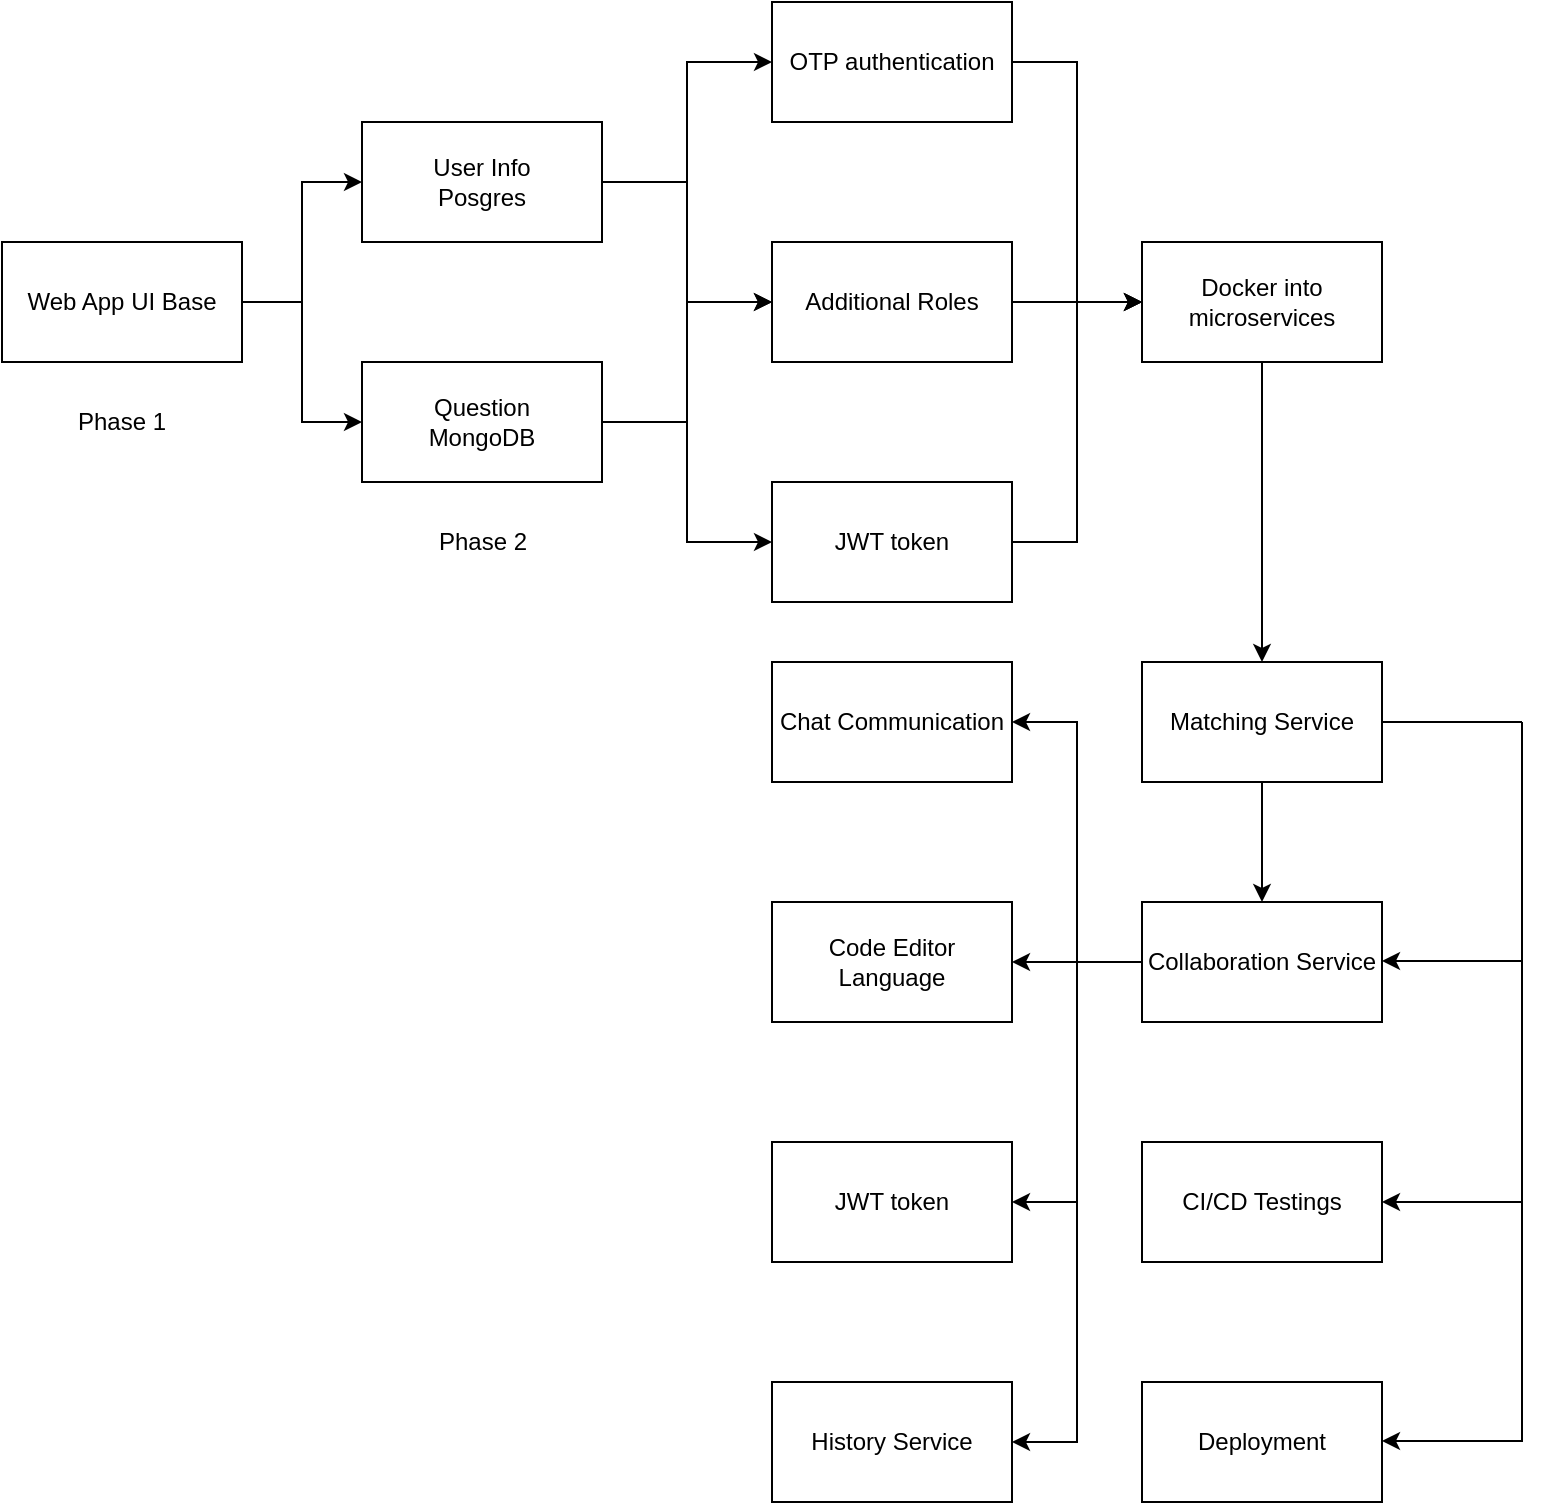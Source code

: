 <mxfile version="22.0.8" type="github">
  <diagram name="Page-1" id="zQOZyrLBSVdkEK4a-Vcs">
    <mxGraphModel dx="1050" dy="542" grid="1" gridSize="10" guides="1" tooltips="1" connect="1" arrows="1" fold="1" page="1" pageScale="1" pageWidth="850" pageHeight="1100" math="0" shadow="0">
      <root>
        <mxCell id="0" />
        <mxCell id="1" parent="0" />
        <mxCell id="B19rY6CSGLQh5XMRDJHu-8" style="edgeStyle=orthogonalEdgeStyle;rounded=0;orthogonalLoop=1;jettySize=auto;html=1;" edge="1" parent="1" source="B19rY6CSGLQh5XMRDJHu-1" target="B19rY6CSGLQh5XMRDJHu-2">
          <mxGeometry relative="1" as="geometry" />
        </mxCell>
        <mxCell id="B19rY6CSGLQh5XMRDJHu-9" style="edgeStyle=orthogonalEdgeStyle;rounded=0;orthogonalLoop=1;jettySize=auto;html=1;entryX=0;entryY=0.5;entryDx=0;entryDy=0;" edge="1" parent="1" source="B19rY6CSGLQh5XMRDJHu-1" target="B19rY6CSGLQh5XMRDJHu-4">
          <mxGeometry relative="1" as="geometry" />
        </mxCell>
        <mxCell id="B19rY6CSGLQh5XMRDJHu-1" value="Web App UI Base" style="rounded=0;whiteSpace=wrap;html=1;" vertex="1" parent="1">
          <mxGeometry x="40" y="170" width="120" height="60" as="geometry" />
        </mxCell>
        <mxCell id="B19rY6CSGLQh5XMRDJHu-17" style="edgeStyle=orthogonalEdgeStyle;rounded=0;orthogonalLoop=1;jettySize=auto;html=1;entryX=0;entryY=0.5;entryDx=0;entryDy=0;" edge="1" parent="1" source="B19rY6CSGLQh5XMRDJHu-2" target="B19rY6CSGLQh5XMRDJHu-12">
          <mxGeometry relative="1" as="geometry" />
        </mxCell>
        <mxCell id="B19rY6CSGLQh5XMRDJHu-19" style="edgeStyle=orthogonalEdgeStyle;rounded=0;orthogonalLoop=1;jettySize=auto;html=1;entryX=0;entryY=0.5;entryDx=0;entryDy=0;" edge="1" parent="1" source="B19rY6CSGLQh5XMRDJHu-2" target="B19rY6CSGLQh5XMRDJHu-11">
          <mxGeometry relative="1" as="geometry" />
        </mxCell>
        <mxCell id="B19rY6CSGLQh5XMRDJHu-2" value="User Info&lt;br&gt;Posgres" style="rounded=0;whiteSpace=wrap;html=1;" vertex="1" parent="1">
          <mxGeometry x="220" y="110" width="120" height="60" as="geometry" />
        </mxCell>
        <mxCell id="B19rY6CSGLQh5XMRDJHu-18" style="edgeStyle=orthogonalEdgeStyle;rounded=0;orthogonalLoop=1;jettySize=auto;html=1;entryX=0;entryY=0.5;entryDx=0;entryDy=0;" edge="1" parent="1" source="B19rY6CSGLQh5XMRDJHu-4" target="B19rY6CSGLQh5XMRDJHu-12">
          <mxGeometry relative="1" as="geometry" />
        </mxCell>
        <mxCell id="B19rY6CSGLQh5XMRDJHu-20" style="edgeStyle=orthogonalEdgeStyle;rounded=0;orthogonalLoop=1;jettySize=auto;html=1;entryX=0;entryY=0.5;entryDx=0;entryDy=0;" edge="1" parent="1" source="B19rY6CSGLQh5XMRDJHu-4" target="B19rY6CSGLQh5XMRDJHu-13">
          <mxGeometry relative="1" as="geometry" />
        </mxCell>
        <mxCell id="B19rY6CSGLQh5XMRDJHu-4" value="Question&lt;br&gt;MongoDB" style="rounded=0;whiteSpace=wrap;html=1;" vertex="1" parent="1">
          <mxGeometry x="220" y="230" width="120" height="60" as="geometry" />
        </mxCell>
        <mxCell id="B19rY6CSGLQh5XMRDJHu-31" style="edgeStyle=orthogonalEdgeStyle;rounded=0;orthogonalLoop=1;jettySize=auto;html=1;entryX=0;entryY=0.5;entryDx=0;entryDy=0;" edge="1" parent="1" source="B19rY6CSGLQh5XMRDJHu-11" target="B19rY6CSGLQh5XMRDJHu-26">
          <mxGeometry relative="1" as="geometry" />
        </mxCell>
        <mxCell id="B19rY6CSGLQh5XMRDJHu-11" value="OTP authentication" style="rounded=0;whiteSpace=wrap;html=1;" vertex="1" parent="1">
          <mxGeometry x="425" y="50" width="120" height="60" as="geometry" />
        </mxCell>
        <mxCell id="B19rY6CSGLQh5XMRDJHu-32" style="edgeStyle=orthogonalEdgeStyle;rounded=0;orthogonalLoop=1;jettySize=auto;html=1;" edge="1" parent="1" source="B19rY6CSGLQh5XMRDJHu-12">
          <mxGeometry relative="1" as="geometry">
            <mxPoint x="610" y="200" as="targetPoint" />
          </mxGeometry>
        </mxCell>
        <mxCell id="B19rY6CSGLQh5XMRDJHu-12" value="Additional Roles" style="rounded=0;whiteSpace=wrap;html=1;" vertex="1" parent="1">
          <mxGeometry x="425" y="170" width="120" height="60" as="geometry" />
        </mxCell>
        <mxCell id="B19rY6CSGLQh5XMRDJHu-33" style="edgeStyle=orthogonalEdgeStyle;rounded=0;orthogonalLoop=1;jettySize=auto;html=1;entryX=0;entryY=0.5;entryDx=0;entryDy=0;" edge="1" parent="1" source="B19rY6CSGLQh5XMRDJHu-13" target="B19rY6CSGLQh5XMRDJHu-26">
          <mxGeometry relative="1" as="geometry" />
        </mxCell>
        <mxCell id="B19rY6CSGLQh5XMRDJHu-13" value="JWT token" style="rounded=0;whiteSpace=wrap;html=1;" vertex="1" parent="1">
          <mxGeometry x="425" y="290" width="120" height="60" as="geometry" />
        </mxCell>
        <mxCell id="B19rY6CSGLQh5XMRDJHu-21" value="Phase 1" style="text;html=1;strokeColor=none;fillColor=none;align=center;verticalAlign=middle;whiteSpace=wrap;rounded=0;" vertex="1" parent="1">
          <mxGeometry x="70" y="245" width="60" height="30" as="geometry" />
        </mxCell>
        <mxCell id="B19rY6CSGLQh5XMRDJHu-22" value="Phase 2" style="text;html=1;align=center;verticalAlign=middle;resizable=0;points=[];autosize=1;strokeColor=none;fillColor=none;" vertex="1" parent="1">
          <mxGeometry x="245" y="305" width="70" height="30" as="geometry" />
        </mxCell>
        <mxCell id="B19rY6CSGLQh5XMRDJHu-49" style="edgeStyle=orthogonalEdgeStyle;rounded=0;orthogonalLoop=1;jettySize=auto;html=1;" edge="1" parent="1" source="B19rY6CSGLQh5XMRDJHu-26" target="B19rY6CSGLQh5XMRDJHu-47">
          <mxGeometry relative="1" as="geometry" />
        </mxCell>
        <mxCell id="B19rY6CSGLQh5XMRDJHu-26" value="Docker into microservices" style="rounded=0;whiteSpace=wrap;html=1;" vertex="1" parent="1">
          <mxGeometry x="610" y="170" width="120" height="60" as="geometry" />
        </mxCell>
        <mxCell id="B19rY6CSGLQh5XMRDJHu-44" value="Chat Communication" style="rounded=0;whiteSpace=wrap;html=1;" vertex="1" parent="1">
          <mxGeometry x="425" y="380" width="120" height="60" as="geometry" />
        </mxCell>
        <mxCell id="B19rY6CSGLQh5XMRDJHu-45" value="Code Editor Language" style="rounded=0;whiteSpace=wrap;html=1;" vertex="1" parent="1">
          <mxGeometry x="425" y="500" width="120" height="60" as="geometry" />
        </mxCell>
        <mxCell id="B19rY6CSGLQh5XMRDJHu-46" value="JWT token" style="rounded=0;whiteSpace=wrap;html=1;" vertex="1" parent="1">
          <mxGeometry x="425" y="620" width="120" height="60" as="geometry" />
        </mxCell>
        <mxCell id="B19rY6CSGLQh5XMRDJHu-50" style="edgeStyle=orthogonalEdgeStyle;rounded=0;orthogonalLoop=1;jettySize=auto;html=1;entryX=0.5;entryY=0;entryDx=0;entryDy=0;" edge="1" parent="1" source="B19rY6CSGLQh5XMRDJHu-47" target="B19rY6CSGLQh5XMRDJHu-48">
          <mxGeometry relative="1" as="geometry" />
        </mxCell>
        <mxCell id="B19rY6CSGLQh5XMRDJHu-47" value="Matching Service" style="rounded=0;whiteSpace=wrap;html=1;" vertex="1" parent="1">
          <mxGeometry x="610" y="380" width="120" height="60" as="geometry" />
        </mxCell>
        <mxCell id="B19rY6CSGLQh5XMRDJHu-51" style="edgeStyle=orthogonalEdgeStyle;rounded=0;orthogonalLoop=1;jettySize=auto;html=1;entryX=1;entryY=0.5;entryDx=0;entryDy=0;" edge="1" parent="1" source="B19rY6CSGLQh5XMRDJHu-48" target="B19rY6CSGLQh5XMRDJHu-44">
          <mxGeometry relative="1" as="geometry" />
        </mxCell>
        <mxCell id="B19rY6CSGLQh5XMRDJHu-52" style="edgeStyle=orthogonalEdgeStyle;rounded=0;orthogonalLoop=1;jettySize=auto;html=1;entryX=1;entryY=0.5;entryDx=0;entryDy=0;" edge="1" parent="1" source="B19rY6CSGLQh5XMRDJHu-48" target="B19rY6CSGLQh5XMRDJHu-45">
          <mxGeometry relative="1" as="geometry" />
        </mxCell>
        <mxCell id="B19rY6CSGLQh5XMRDJHu-53" style="edgeStyle=orthogonalEdgeStyle;rounded=0;orthogonalLoop=1;jettySize=auto;html=1;entryX=1;entryY=0.5;entryDx=0;entryDy=0;" edge="1" parent="1" source="B19rY6CSGLQh5XMRDJHu-48" target="B19rY6CSGLQh5XMRDJHu-46">
          <mxGeometry relative="1" as="geometry" />
        </mxCell>
        <mxCell id="B19rY6CSGLQh5XMRDJHu-65" style="edgeStyle=orthogonalEdgeStyle;rounded=0;orthogonalLoop=1;jettySize=auto;html=1;entryX=1;entryY=0.5;entryDx=0;entryDy=0;" edge="1" parent="1" source="B19rY6CSGLQh5XMRDJHu-48" target="B19rY6CSGLQh5XMRDJHu-54">
          <mxGeometry relative="1" as="geometry" />
        </mxCell>
        <mxCell id="B19rY6CSGLQh5XMRDJHu-48" value="Collaboration Service" style="rounded=0;whiteSpace=wrap;html=1;" vertex="1" parent="1">
          <mxGeometry x="610" y="500" width="120" height="60" as="geometry" />
        </mxCell>
        <mxCell id="B19rY6CSGLQh5XMRDJHu-54" value="History Service" style="rounded=0;whiteSpace=wrap;html=1;" vertex="1" parent="1">
          <mxGeometry x="425" y="740" width="120" height="60" as="geometry" />
        </mxCell>
        <mxCell id="B19rY6CSGLQh5XMRDJHu-55" value="CI/CD Testings" style="rounded=0;whiteSpace=wrap;html=1;" vertex="1" parent="1">
          <mxGeometry x="610" y="620" width="120" height="60" as="geometry" />
        </mxCell>
        <mxCell id="B19rY6CSGLQh5XMRDJHu-56" value="Deployment" style="rounded=0;whiteSpace=wrap;html=1;" vertex="1" parent="1">
          <mxGeometry x="610" y="740" width="120" height="60" as="geometry" />
        </mxCell>
        <mxCell id="B19rY6CSGLQh5XMRDJHu-60" value="" style="endArrow=none;html=1;rounded=0;exitX=1;exitY=0.5;exitDx=0;exitDy=0;" edge="1" parent="1" source="B19rY6CSGLQh5XMRDJHu-47">
          <mxGeometry width="50" height="50" relative="1" as="geometry">
            <mxPoint x="400" y="670" as="sourcePoint" />
            <mxPoint x="800" y="410" as="targetPoint" />
          </mxGeometry>
        </mxCell>
        <mxCell id="B19rY6CSGLQh5XMRDJHu-61" value="" style="endArrow=none;html=1;rounded=0;" edge="1" parent="1">
          <mxGeometry width="50" height="50" relative="1" as="geometry">
            <mxPoint x="800" y="410" as="sourcePoint" />
            <mxPoint x="800" y="770" as="targetPoint" />
          </mxGeometry>
        </mxCell>
        <mxCell id="B19rY6CSGLQh5XMRDJHu-62" value="" style="endArrow=classic;html=1;rounded=0;" edge="1" parent="1">
          <mxGeometry width="50" height="50" relative="1" as="geometry">
            <mxPoint x="800" y="650" as="sourcePoint" />
            <mxPoint x="730" y="650" as="targetPoint" />
          </mxGeometry>
        </mxCell>
        <mxCell id="B19rY6CSGLQh5XMRDJHu-63" value="" style="endArrow=classic;html=1;rounded=0;" edge="1" parent="1">
          <mxGeometry width="50" height="50" relative="1" as="geometry">
            <mxPoint x="800" y="769.5" as="sourcePoint" />
            <mxPoint x="730" y="769.5" as="targetPoint" />
          </mxGeometry>
        </mxCell>
        <mxCell id="B19rY6CSGLQh5XMRDJHu-64" value="" style="endArrow=classic;html=1;rounded=0;" edge="1" parent="1">
          <mxGeometry width="50" height="50" relative="1" as="geometry">
            <mxPoint x="800" y="529.5" as="sourcePoint" />
            <mxPoint x="730" y="529.5" as="targetPoint" />
          </mxGeometry>
        </mxCell>
      </root>
    </mxGraphModel>
  </diagram>
</mxfile>

